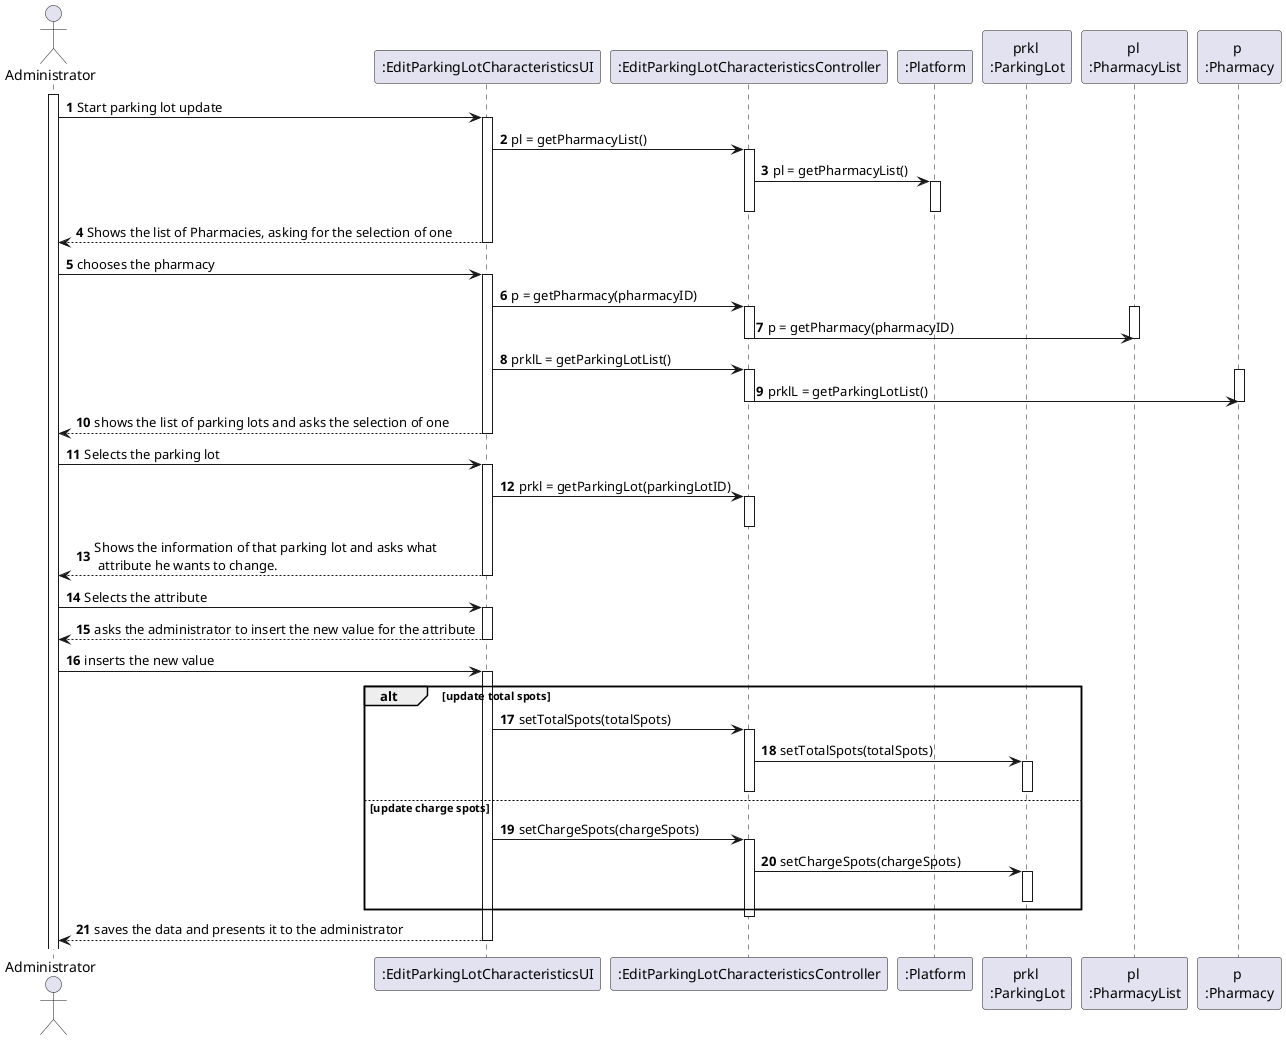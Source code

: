 @startuml
autonumber

actor "Administrator" as ADM
participant ":EditParkingLotCharacteristicsUI" as UI
participant ":EditParkingLotCharacteristicsController" as CTRL
participant ":Platform" as PLAT
participant "prkl \n:ParkingLot" as PRKL
participant "pl \n:PharmacyList" as PL
participant "p \n:Pharmacy" as P

activate ADM
ADM -> UI :  Start parking lot update
activate UI
UI -> CTRL : pl = getPharmacyList()
activate CTRL
CTRL -> PLAT : pl = getPharmacyList()
activate PLAT
deactivate PLAT
deactivate CTRL
UI --> ADM : Shows the list of Pharmacies, asking for the selection of one
deactivate UI





ADM -> UI :  chooses the pharmacy
activate UI
UI -> CTRL : p = getPharmacy(pharmacyID)
activate CTRL
activate PL
CTRL -> PL : p = getPharmacy(pharmacyID)
deactivate PL
deactivate CTRL
UI -> CTRL : prklL = getParkingLotList()
activate CTRL
activate P
CTRL -> P : prklL = getParkingLotList()
deactivate P
deactivate CTRL
UI --> ADM : shows the list of parking lots and asks the selection of one
deactivate UI


ADM -> UI : Selects the parking lot
activate UI
UI -> CTRL : prkl = getParkingLot(parkingLotID)
activate CTRL

deactivate CTRL
UI --> ADM : Shows the information of that parking lot and asks what\n attribute he wants to change.
deactivate UI


ADM -> UI : Selects the attribute
activate UI

UI --> ADM : asks the administrator to insert the new value for the attribute
deactivate UI

ADM -> UI : inserts the new value
activate UI
alt update total spots

UI -> CTRL : setTotalSpots(totalSpots)
activate CTRL
CTRL -> PRKL : setTotalSpots(totalSpots)
activate PRKL
deactivate PRKL
deactivate CTRL
else update charge spots


UI -> CTRL : setChargeSpots(chargeSpots)
activate CTRL
CTRL -> PRKL : setChargeSpots(chargeSpots)
activate PRKL
deactivate PRKL

end

deactivate CTRL
UI --> ADM : saves the data and presents it to the administrator
deactivate UI

@enduml

